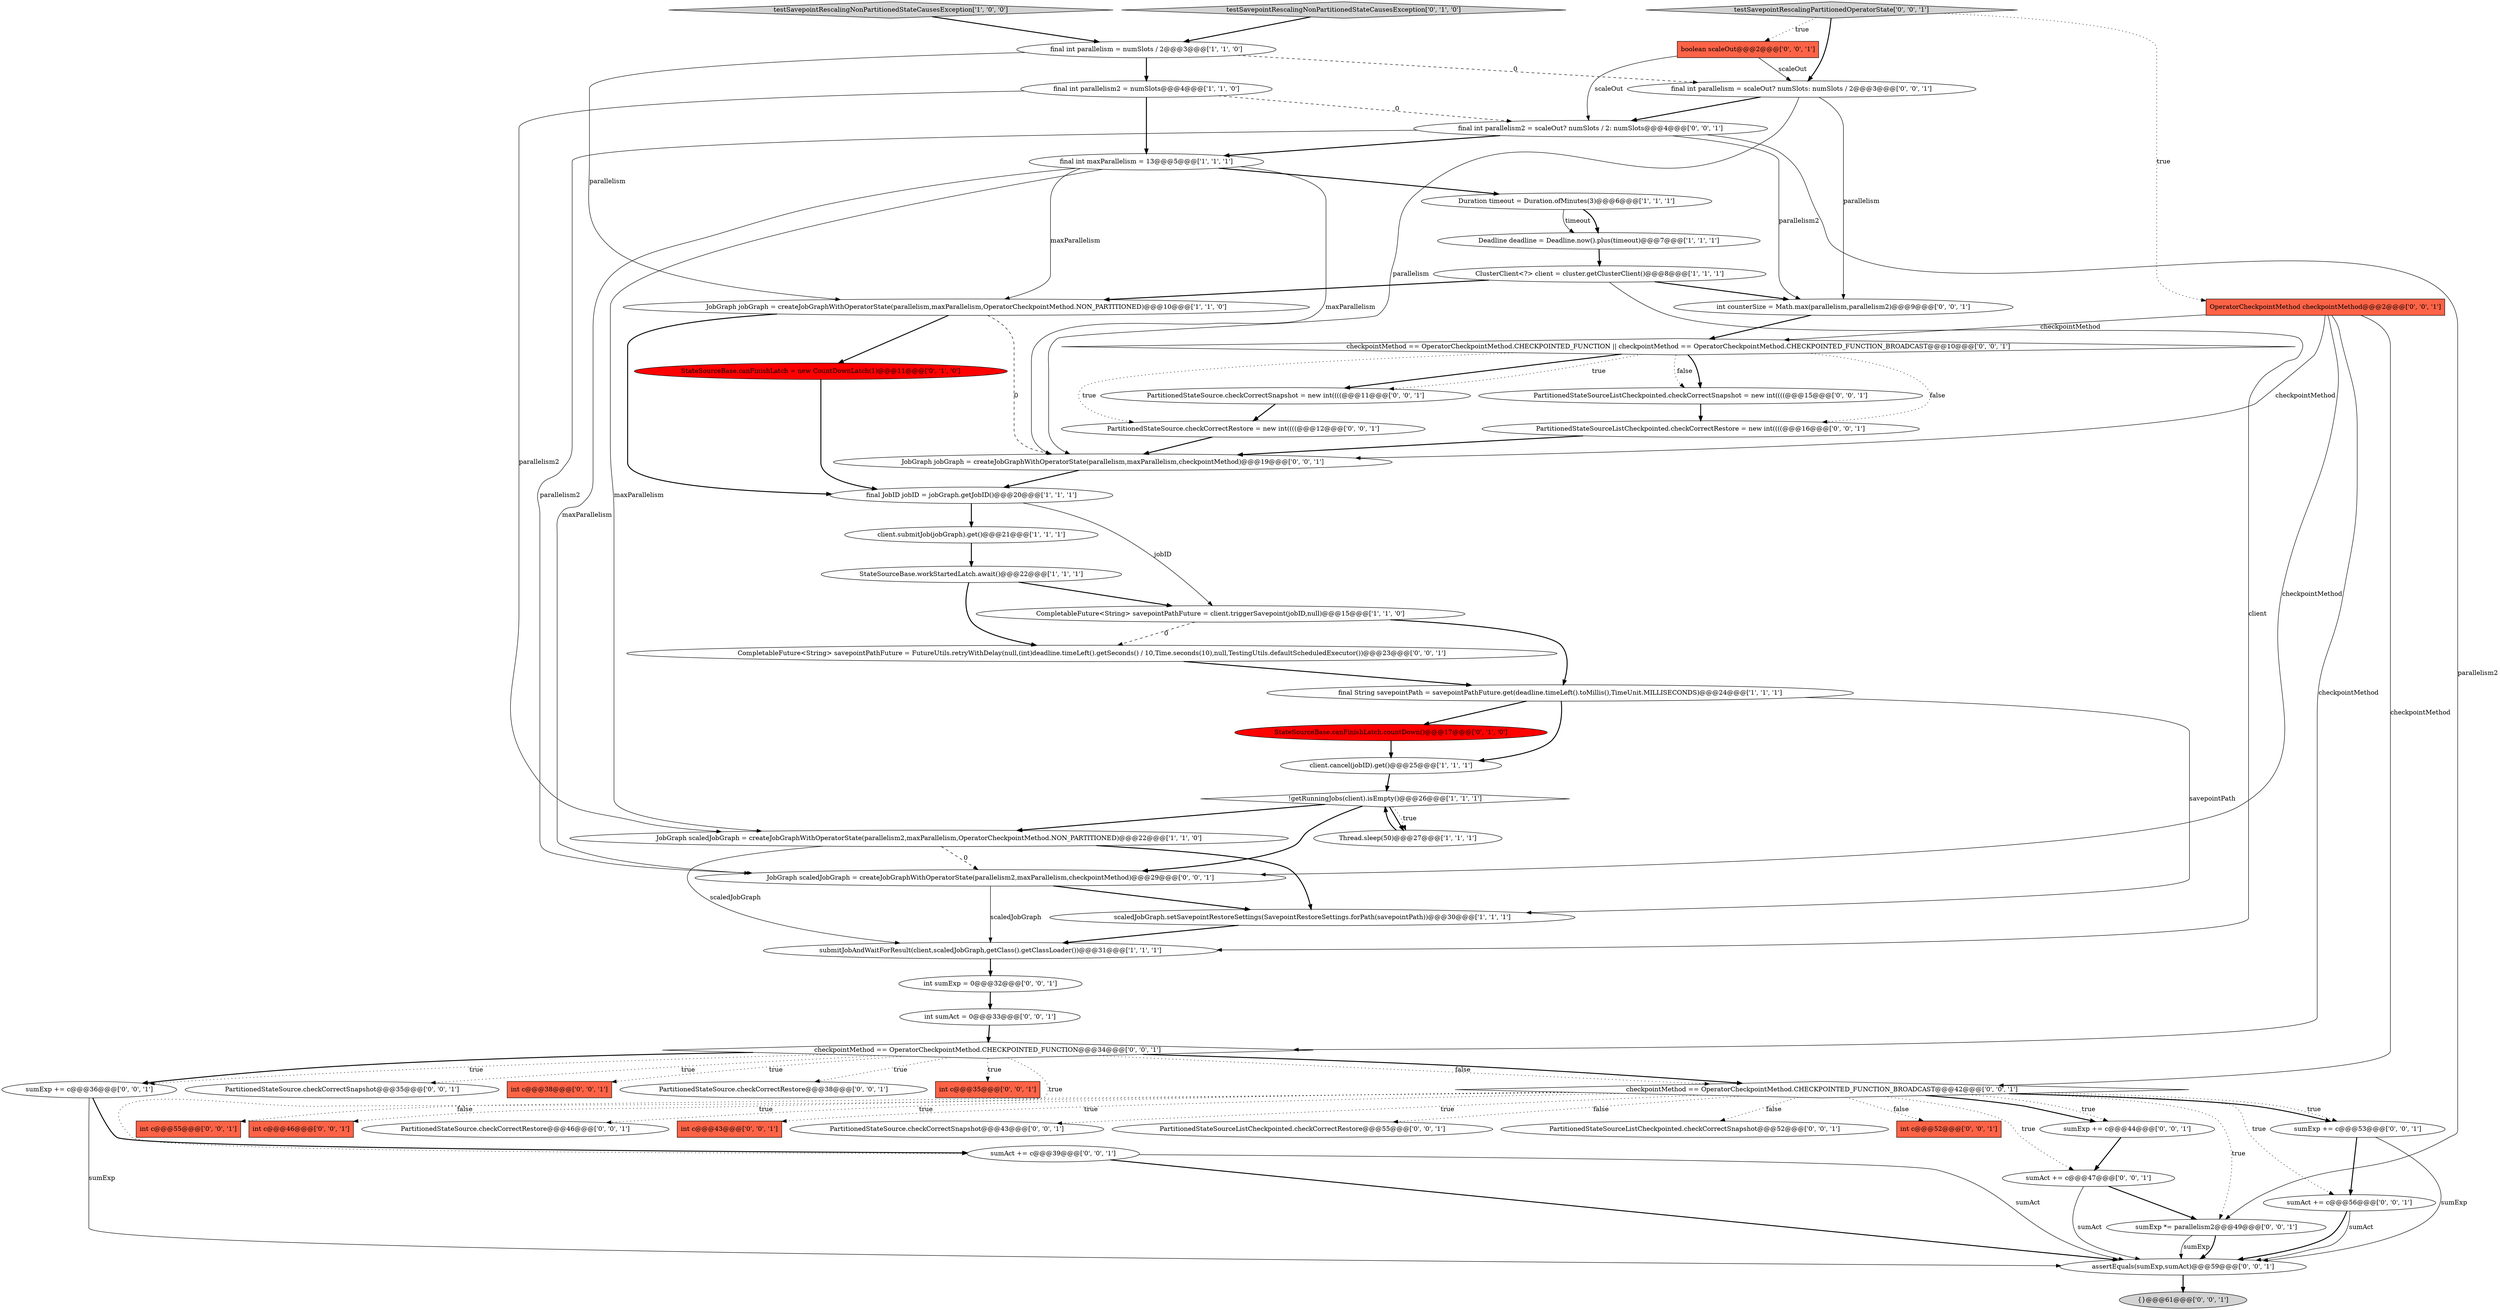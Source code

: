 digraph {
55 [style = filled, label = "assertEquals(sumExp,sumAct)@@@59@@@['0', '0', '1']", fillcolor = white, shape = ellipse image = "AAA0AAABBB3BBB"];
41 [style = filled, label = "int sumAct = 0@@@33@@@['0', '0', '1']", fillcolor = white, shape = ellipse image = "AAA0AAABBB3BBB"];
44 [style = filled, label = "sumAct += c@@@56@@@['0', '0', '1']", fillcolor = white, shape = ellipse image = "AAA0AAABBB3BBB"];
43 [style = filled, label = "int sumExp = 0@@@32@@@['0', '0', '1']", fillcolor = white, shape = ellipse image = "AAA0AAABBB3BBB"];
53 [style = filled, label = "PartitionedStateSourceListCheckpointed.checkCorrectRestore = new int((((@@@16@@@['0', '0', '1']", fillcolor = white, shape = ellipse image = "AAA0AAABBB3BBB"];
21 [style = filled, label = "testSavepointRescalingNonPartitionedStateCausesException['0', '1', '0']", fillcolor = lightgray, shape = diamond image = "AAA0AAABBB2BBB"];
39 [style = filled, label = "int counterSize = Math.max(parallelism,parallelism2)@@@9@@@['0', '0', '1']", fillcolor = white, shape = ellipse image = "AAA0AAABBB3BBB"];
3 [style = filled, label = "JobGraph jobGraph = createJobGraphWithOperatorState(parallelism,maxParallelism,OperatorCheckpointMethod.NON_PARTITIONED)@@@10@@@['1', '1', '0']", fillcolor = white, shape = ellipse image = "AAA0AAABBB1BBB"];
48 [style = filled, label = "int c@@@55@@@['0', '0', '1']", fillcolor = tomato, shape = box image = "AAA0AAABBB3BBB"];
16 [style = filled, label = "client.submitJob(jobGraph).get()@@@21@@@['1', '1', '1']", fillcolor = white, shape = ellipse image = "AAA0AAABBB1BBB"];
6 [style = filled, label = "CompletableFuture<String> savepointPathFuture = client.triggerSavepoint(jobID,null)@@@15@@@['1', '1', '0']", fillcolor = white, shape = ellipse image = "AAA0AAABBB1BBB"];
50 [style = filled, label = "int c@@@46@@@['0', '0', '1']", fillcolor = tomato, shape = box image = "AAA0AAABBB3BBB"];
46 [style = filled, label = "checkpointMethod == OperatorCheckpointMethod.CHECKPOINTED_FUNCTION_BROADCAST@@@42@@@['0', '0', '1']", fillcolor = white, shape = diamond image = "AAA0AAABBB3BBB"];
58 [style = filled, label = "PartitionedStateSource.checkCorrectRestore@@@46@@@['0', '0', '1']", fillcolor = white, shape = ellipse image = "AAA0AAABBB3BBB"];
20 [style = filled, label = "StateSourceBase.canFinishLatch = new CountDownLatch(1)@@@11@@@['0', '1', '0']", fillcolor = red, shape = ellipse image = "AAA1AAABBB2BBB"];
18 [style = filled, label = "Deadline deadline = Deadline.now().plus(timeout)@@@7@@@['1', '1', '1']", fillcolor = white, shape = ellipse image = "AAA0AAABBB1BBB"];
1 [style = filled, label = "final String savepointPath = savepointPathFuture.get(deadline.timeLeft().toMillis(),TimeUnit.MILLISECONDS)@@@24@@@['1', '1', '1']", fillcolor = white, shape = ellipse image = "AAA0AAABBB1BBB"];
38 [style = filled, label = "boolean scaleOut@@@2@@@['0', '0', '1']", fillcolor = tomato, shape = box image = "AAA0AAABBB3BBB"];
45 [style = filled, label = "final int parallelism2 = scaleOut? numSlots / 2: numSlots@@@4@@@['0', '0', '1']", fillcolor = white, shape = ellipse image = "AAA0AAABBB3BBB"];
0 [style = filled, label = "scaledJobGraph.setSavepointRestoreSettings(SavepointRestoreSettings.forPath(savepointPath))@@@30@@@['1', '1', '1']", fillcolor = white, shape = ellipse image = "AAA0AAABBB1BBB"];
24 [style = filled, label = "final int parallelism = scaleOut? numSlots: numSlots / 2@@@3@@@['0', '0', '1']", fillcolor = white, shape = ellipse image = "AAA0AAABBB3BBB"];
47 [style = filled, label = "sumAct += c@@@47@@@['0', '0', '1']", fillcolor = white, shape = ellipse image = "AAA0AAABBB3BBB"];
7 [style = filled, label = "submitJobAndWaitForResult(client,scaledJobGraph,getClass().getClassLoader())@@@31@@@['1', '1', '1']", fillcolor = white, shape = ellipse image = "AAA0AAABBB1BBB"];
42 [style = filled, label = "int c@@@43@@@['0', '0', '1']", fillcolor = tomato, shape = box image = "AAA0AAABBB3BBB"];
5 [style = filled, label = "final int parallelism = numSlots / 2@@@3@@@['1', '1', '0']", fillcolor = white, shape = ellipse image = "AAA0AAABBB1BBB"];
26 [style = filled, label = "sumAct += c@@@39@@@['0', '0', '1']", fillcolor = white, shape = ellipse image = "AAA0AAABBB3BBB"];
15 [style = filled, label = "client.cancel(jobID).get()@@@25@@@['1', '1', '1']", fillcolor = white, shape = ellipse image = "AAA0AAABBB1BBB"];
59 [style = filled, label = "checkpointMethod == OperatorCheckpointMethod.CHECKPOINTED_FUNCTION@@@34@@@['0', '0', '1']", fillcolor = white, shape = diamond image = "AAA0AAABBB3BBB"];
2 [style = filled, label = "JobGraph scaledJobGraph = createJobGraphWithOperatorState(parallelism2,maxParallelism,OperatorCheckpointMethod.NON_PARTITIONED)@@@22@@@['1', '1', '0']", fillcolor = white, shape = ellipse image = "AAA0AAABBB1BBB"];
13 [style = filled, label = "Thread.sleep(50)@@@27@@@['1', '1', '1']", fillcolor = white, shape = ellipse image = "AAA0AAABBB1BBB"];
49 [style = filled, label = "PartitionedStateSource.checkCorrectSnapshot@@@35@@@['0', '0', '1']", fillcolor = white, shape = ellipse image = "AAA0AAABBB3BBB"];
19 [style = filled, label = "StateSourceBase.canFinishLatch.countDown()@@@17@@@['0', '1', '0']", fillcolor = red, shape = ellipse image = "AAA1AAABBB2BBB"];
22 [style = filled, label = "testSavepointRescalingPartitionedOperatorState['0', '0', '1']", fillcolor = lightgray, shape = diamond image = "AAA0AAABBB3BBB"];
60 [style = filled, label = "PartitionedStateSource.checkCorrectSnapshot@@@43@@@['0', '0', '1']", fillcolor = white, shape = ellipse image = "AAA0AAABBB3BBB"];
33 [style = filled, label = "sumExp *= parallelism2@@@49@@@['0', '0', '1']", fillcolor = white, shape = ellipse image = "AAA0AAABBB3BBB"];
36 [style = filled, label = "sumExp += c@@@53@@@['0', '0', '1']", fillcolor = white, shape = ellipse image = "AAA0AAABBB3BBB"];
54 [style = filled, label = "int c@@@38@@@['0', '0', '1']", fillcolor = tomato, shape = box image = "AAA0AAABBB3BBB"];
10 [style = filled, label = "final int maxParallelism = 13@@@5@@@['1', '1', '1']", fillcolor = white, shape = ellipse image = "AAA0AAABBB1BBB"];
57 [style = filled, label = "PartitionedStateSourceListCheckpointed.checkCorrectRestore@@@55@@@['0', '0', '1']", fillcolor = white, shape = ellipse image = "AAA0AAABBB3BBB"];
8 [style = filled, label = "testSavepointRescalingNonPartitionedStateCausesException['1', '0', '0']", fillcolor = lightgray, shape = diamond image = "AAA0AAABBB1BBB"];
29 [style = filled, label = "PartitionedStateSourceListCheckpointed.checkCorrectSnapshot@@@52@@@['0', '0', '1']", fillcolor = white, shape = ellipse image = "AAA0AAABBB3BBB"];
12 [style = filled, label = "StateSourceBase.workStartedLatch.await()@@@22@@@['1', '1', '1']", fillcolor = white, shape = ellipse image = "AAA0AAABBB1BBB"];
34 [style = filled, label = "int c@@@52@@@['0', '0', '1']", fillcolor = tomato, shape = box image = "AAA0AAABBB3BBB"];
52 [style = filled, label = "sumExp += c@@@36@@@['0', '0', '1']", fillcolor = white, shape = ellipse image = "AAA0AAABBB3BBB"];
51 [style = filled, label = "PartitionedStateSource.checkCorrectSnapshot = new int((((@@@11@@@['0', '0', '1']", fillcolor = white, shape = ellipse image = "AAA0AAABBB3BBB"];
25 [style = filled, label = "checkpointMethod == OperatorCheckpointMethod.CHECKPOINTED_FUNCTION || checkpointMethod == OperatorCheckpointMethod.CHECKPOINTED_FUNCTION_BROADCAST@@@10@@@['0', '0', '1']", fillcolor = white, shape = diamond image = "AAA0AAABBB3BBB"];
11 [style = filled, label = "Duration timeout = Duration.ofMinutes(3)@@@6@@@['1', '1', '1']", fillcolor = white, shape = ellipse image = "AAA0AAABBB1BBB"];
23 [style = filled, label = "OperatorCheckpointMethod checkpointMethod@@@2@@@['0', '0', '1']", fillcolor = tomato, shape = box image = "AAA0AAABBB3BBB"];
32 [style = filled, label = "JobGraph jobGraph = createJobGraphWithOperatorState(parallelism,maxParallelism,checkpointMethod)@@@19@@@['0', '0', '1']", fillcolor = white, shape = ellipse image = "AAA0AAABBB3BBB"];
35 [style = filled, label = "PartitionedStateSourceListCheckpointed.checkCorrectSnapshot = new int((((@@@15@@@['0', '0', '1']", fillcolor = white, shape = ellipse image = "AAA0AAABBB3BBB"];
4 [style = filled, label = "final JobID jobID = jobGraph.getJobID()@@@20@@@['1', '1', '1']", fillcolor = white, shape = ellipse image = "AAA0AAABBB1BBB"];
9 [style = filled, label = "final int parallelism2 = numSlots@@@4@@@['1', '1', '0']", fillcolor = white, shape = ellipse image = "AAA0AAABBB1BBB"];
31 [style = filled, label = "PartitionedStateSource.checkCorrectRestore@@@38@@@['0', '0', '1']", fillcolor = white, shape = ellipse image = "AAA0AAABBB3BBB"];
17 [style = filled, label = "!getRunningJobs(client).isEmpty()@@@26@@@['1', '1', '1']", fillcolor = white, shape = diamond image = "AAA0AAABBB1BBB"];
37 [style = filled, label = "{}@@@61@@@['0', '0', '1']", fillcolor = lightgray, shape = ellipse image = "AAA0AAABBB3BBB"];
14 [style = filled, label = "ClusterClient<?> client = cluster.getClusterClient()@@@8@@@['1', '1', '1']", fillcolor = white, shape = ellipse image = "AAA0AAABBB1BBB"];
28 [style = filled, label = "PartitionedStateSource.checkCorrectRestore = new int((((@@@12@@@['0', '0', '1']", fillcolor = white, shape = ellipse image = "AAA0AAABBB3BBB"];
56 [style = filled, label = "CompletableFuture<String> savepointPathFuture = FutureUtils.retryWithDelay(null,(int)deadline.timeLeft().getSeconds() / 10,Time.seconds(10),null,TestingUtils.defaultScheduledExecutor())@@@23@@@['0', '0', '1']", fillcolor = white, shape = ellipse image = "AAA0AAABBB3BBB"];
27 [style = filled, label = "int c@@@35@@@['0', '0', '1']", fillcolor = tomato, shape = box image = "AAA0AAABBB3BBB"];
40 [style = filled, label = "sumExp += c@@@44@@@['0', '0', '1']", fillcolor = white, shape = ellipse image = "AAA0AAABBB3BBB"];
30 [style = filled, label = "JobGraph scaledJobGraph = createJobGraphWithOperatorState(parallelism2,maxParallelism,checkpointMethod)@@@29@@@['0', '0', '1']", fillcolor = white, shape = ellipse image = "AAA0AAABBB3BBB"];
1->0 [style = solid, label="savepointPath"];
45->30 [style = solid, label="parallelism2"];
14->3 [style = bold, label=""];
10->30 [style = solid, label="maxParallelism"];
5->9 [style = bold, label=""];
56->1 [style = bold, label=""];
5->24 [style = dashed, label="0"];
30->7 [style = solid, label="scaledJobGraph"];
25->28 [style = dotted, label="true"];
9->10 [style = bold, label=""];
46->48 [style = dotted, label="false"];
25->35 [style = bold, label=""];
47->33 [style = bold, label=""];
3->4 [style = bold, label=""];
14->7 [style = solid, label="client"];
13->17 [style = bold, label=""];
15->17 [style = bold, label=""];
59->52 [style = dotted, label="true"];
22->38 [style = dotted, label="true"];
59->46 [style = dotted, label="false"];
53->32 [style = bold, label=""];
40->47 [style = bold, label=""];
7->43 [style = bold, label=""];
32->4 [style = bold, label=""];
19->15 [style = bold, label=""];
10->3 [style = solid, label="maxParallelism"];
46->58 [style = dotted, label="true"];
45->10 [style = bold, label=""];
4->16 [style = bold, label=""];
55->37 [style = bold, label=""];
25->51 [style = bold, label=""];
10->11 [style = bold, label=""];
24->32 [style = solid, label="parallelism"];
46->40 [style = dotted, label="true"];
51->28 [style = bold, label=""];
22->23 [style = dotted, label="true"];
36->44 [style = bold, label=""];
36->55 [style = solid, label="sumExp"];
38->45 [style = solid, label="scaleOut"];
59->49 [style = dotted, label="true"];
46->36 [style = bold, label=""];
26->55 [style = solid, label="sumAct"];
46->33 [style = dotted, label="true"];
46->29 [style = dotted, label="false"];
9->45 [style = dashed, label="0"];
2->30 [style = dashed, label="0"];
41->59 [style = bold, label=""];
11->18 [style = bold, label=""];
33->55 [style = solid, label="sumExp"];
46->57 [style = dotted, label="false"];
0->7 [style = bold, label=""];
44->55 [style = bold, label=""];
17->2 [style = bold, label=""];
23->59 [style = solid, label="checkpointMethod"];
39->25 [style = bold, label=""];
3->32 [style = dashed, label="0"];
46->40 [style = bold, label=""];
1->19 [style = bold, label=""];
14->39 [style = bold, label=""];
59->46 [style = bold, label=""];
52->26 [style = bold, label=""];
11->18 [style = solid, label="timeout"];
46->60 [style = dotted, label="true"];
23->46 [style = solid, label="checkpointMethod"];
33->55 [style = bold, label=""];
10->32 [style = solid, label="maxParallelism"];
46->47 [style = dotted, label="true"];
45->33 [style = solid, label="parallelism2"];
59->31 [style = dotted, label="true"];
44->55 [style = solid, label="sumAct"];
24->45 [style = bold, label=""];
28->32 [style = bold, label=""];
26->55 [style = bold, label=""];
59->27 [style = dotted, label="true"];
6->1 [style = bold, label=""];
21->5 [style = bold, label=""];
4->6 [style = solid, label="jobID"];
38->24 [style = solid, label="scaleOut"];
2->0 [style = bold, label=""];
12->56 [style = bold, label=""];
2->7 [style = solid, label="scaledJobGraph"];
46->50 [style = dotted, label="true"];
52->55 [style = solid, label="sumExp"];
43->41 [style = bold, label=""];
23->30 [style = solid, label="checkpointMethod"];
17->13 [style = bold, label=""];
30->0 [style = bold, label=""];
23->25 [style = solid, label="checkpointMethod"];
35->53 [style = bold, label=""];
25->53 [style = dotted, label="false"];
46->36 [style = dotted, label="true"];
23->32 [style = solid, label="checkpointMethod"];
25->35 [style = dotted, label="false"];
46->34 [style = dotted, label="false"];
1->15 [style = bold, label=""];
5->3 [style = solid, label="parallelism"];
59->52 [style = bold, label=""];
25->51 [style = dotted, label="true"];
9->2 [style = solid, label="parallelism2"];
17->30 [style = bold, label=""];
46->44 [style = dotted, label="true"];
12->6 [style = bold, label=""];
20->4 [style = bold, label=""];
59->54 [style = dotted, label="true"];
47->55 [style = solid, label="sumAct"];
3->20 [style = bold, label=""];
8->5 [style = bold, label=""];
24->39 [style = solid, label="parallelism"];
10->2 [style = solid, label="maxParallelism"];
59->26 [style = dotted, label="true"];
46->42 [style = dotted, label="true"];
45->39 [style = solid, label="parallelism2"];
6->56 [style = dashed, label="0"];
22->24 [style = bold, label=""];
17->13 [style = dotted, label="true"];
16->12 [style = bold, label=""];
18->14 [style = bold, label=""];
}
